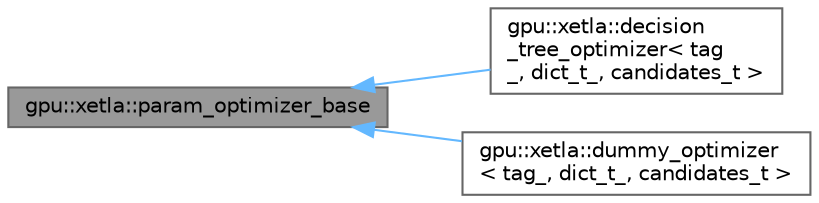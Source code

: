digraph "gpu::xetla::param_optimizer_base"
{
 // LATEX_PDF_SIZE
  bgcolor="transparent";
  edge [fontname=Helvetica,fontsize=10,labelfontname=Helvetica,labelfontsize=10];
  node [fontname=Helvetica,fontsize=10,shape=box,height=0.2,width=0.4];
  rankdir="LR";
  Node1 [id="Node000001",label="gpu::xetla::param_optimizer_base",height=0.2,width=0.4,color="gray40", fillcolor="grey60", style="filled", fontcolor="black",tooltip=" "];
  Node1 -> Node2 [id="edge1_Node000001_Node000002",dir="back",color="steelblue1",style="solid",tooltip=" "];
  Node2 [id="Node000002",label="gpu::xetla::decision\l_tree_optimizer\< tag\l_, dict_t_, candidates_t \>",height=0.2,width=0.4,color="gray40", fillcolor="white", style="filled",URL="$structgpu_1_1xetla_1_1decision__tree__optimizer.html",tooltip=" "];
  Node1 -> Node3 [id="edge2_Node000001_Node000003",dir="back",color="steelblue1",style="solid",tooltip=" "];
  Node3 [id="Node000003",label="gpu::xetla::dummy_optimizer\l\< tag_, dict_t_, candidates_t \>",height=0.2,width=0.4,color="gray40", fillcolor="white", style="filled",URL="$structgpu_1_1xetla_1_1dummy__optimizer.html",tooltip=" "];
}
